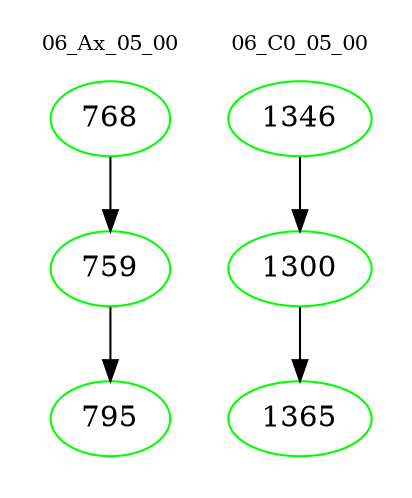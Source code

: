 digraph{
subgraph cluster_0 {
color = white
label = "06_Ax_05_00";
fontsize=10;
T0_768 [label="768", color="green"]
T0_768 -> T0_759 [color="black"]
T0_759 [label="759", color="green"]
T0_759 -> T0_795 [color="black"]
T0_795 [label="795", color="green"]
}
subgraph cluster_1 {
color = white
label = "06_C0_05_00";
fontsize=10;
T1_1346 [label="1346", color="green"]
T1_1346 -> T1_1300 [color="black"]
T1_1300 [label="1300", color="green"]
T1_1300 -> T1_1365 [color="black"]
T1_1365 [label="1365", color="green"]
}
}
